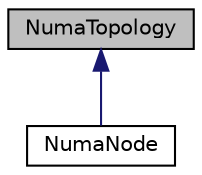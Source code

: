 digraph "NumaTopology"
{
  edge [fontname="Helvetica",fontsize="10",labelfontname="Helvetica",labelfontsize="10"];
  node [fontname="Helvetica",fontsize="10",shape=record];
  Node1 [label="NumaTopology",height=0.2,width=0.4,color="black", fillcolor="grey75", style="filled", fontcolor="black"];
  Node1 -> Node2 [dir="back",color="midnightblue",fontsize="10",style="solid",fontname="Helvetica"];
  Node2 [label="NumaNode",height=0.2,width=0.4,color="black", fillcolor="white", style="filled",URL="$structNumaNode.html",tooltip="CPUs in NUMA node and general information about a NUMA domain. "];
}
